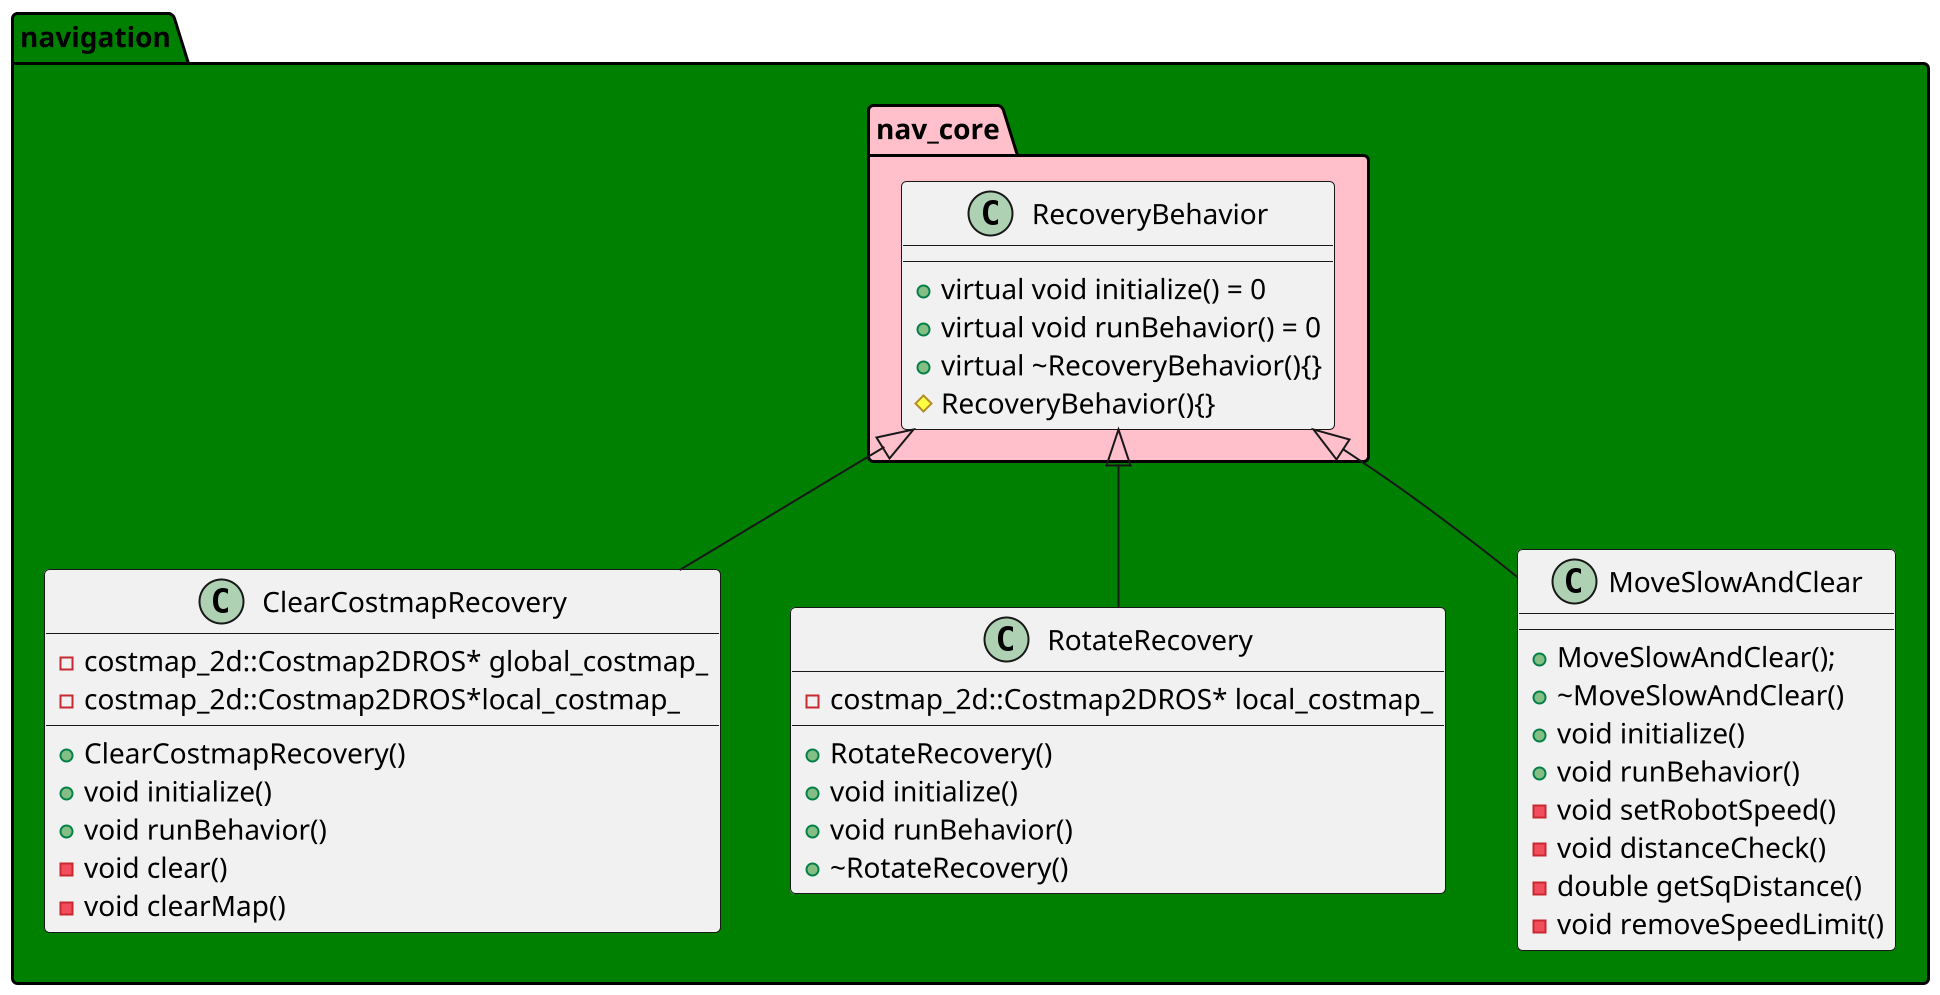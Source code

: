 @startuml
scale 2
package "navigation" #green{

package "nav_core" #pink {
class RecoveryBehavior {
    +virtual void initialize() = 0
    +virtual void runBehavior() = 0
    +virtual ~RecoveryBehavior(){}
    #RecoveryBehavior(){}
}

}

class ClearCostmapRecovery {
    +ClearCostmapRecovery()
    +void initialize()
    +void runBehavior()
    -void clear()
    -void clearMap()
    -costmap_2d::Costmap2DROS* global_costmap_
    -costmap_2d::Costmap2DROS*local_costmap_
}



class RotateRecovery {
    +RotateRecovery()
    +void initialize()
    +void runBehavior()
    +~RotateRecovery()
    -costmap_2d::Costmap2DROS* local_costmap_
}



class MoveSlowAndClear {
    +MoveSlowAndClear();
    +~MoveSlowAndClear()
    +void initialize()
    +void runBehavior()
    -void setRobotSpeed()
    -void distanceCheck()
    -double getSqDistance()
    -void removeSpeedLimit()
}


RecoveryBehavior <|-- ClearCostmapRecovery
RecoveryBehavior <|-- RotateRecovery
RecoveryBehavior <|-- MoveSlowAndClear

}
@enduml
